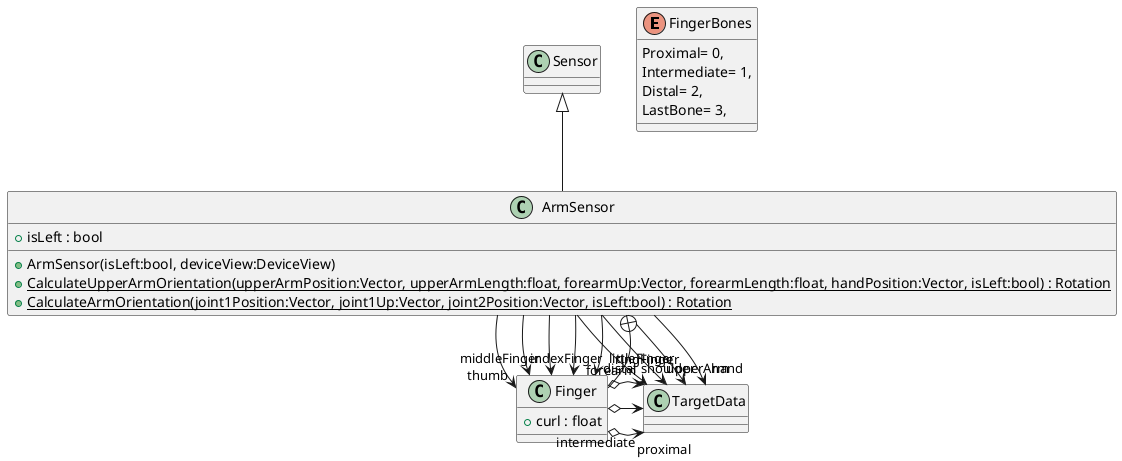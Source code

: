 @startuml
enum FingerBones {
    Proximal= 0,
    Intermediate= 1,
    Distal= 2,
    LastBone= 3,
}
class ArmSensor {
    + isLeft : bool
    + ArmSensor(isLeft:bool, deviceView:DeviceView)
    + {static} CalculateUpperArmOrientation(upperArmPosition:Vector, upperArmLength:float, forearmUp:Vector, forearmLength:float, handPosition:Vector, isLeft:bool) : Rotation
    + {static} CalculateArmOrientation(joint1Position:Vector, joint1Up:Vector, joint2Position:Vector, isLeft:bool) : Rotation
}
class Finger {
    + curl : float
}
Sensor <|-- ArmSensor
ArmSensor --> "shoulder" TargetData
ArmSensor --> "upperArm" TargetData
ArmSensor --> "forearm" TargetData
ArmSensor --> "hand" TargetData
ArmSensor --> "thumb" Finger
ArmSensor --> "indexFinger" Finger
ArmSensor --> "middleFinger" Finger
ArmSensor --> "ringFinger" Finger
ArmSensor --> "littleFinger" Finger
ArmSensor +-- Finger
Finger o-> "proximal" TargetData
Finger o-> "intermediate" TargetData
Finger o-> "distal" TargetData
@enduml
